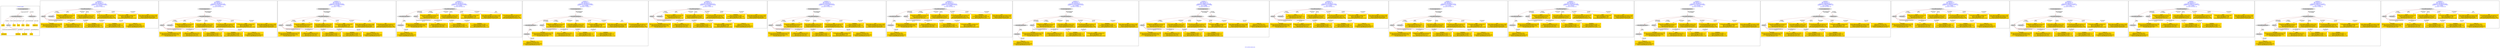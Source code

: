 digraph n0 {
fontcolor="blue"
remincross="true"
label="s24-s-norton-simon.json"
subgraph cluster_0 {
label="1-correct model"
n2[style="filled",color="white",fillcolor="lightgray",label="CulturalHeritageObject1"];
n3[shape="plaintext",style="filled",fillcolor="gold",label="made"];
n4[style="filled",color="white",fillcolor="lightgray",label="Person1"];
n5[shape="plaintext",style="filled",fillcolor="gold",label="dim"];
n6[shape="plaintext",style="filled",fillcolor="gold",label="prov"];
n7[shape="plaintext",style="filled",fillcolor="gold",label="title"];
n8[shape="plaintext",style="filled",fillcolor="gold",label="access"];
n9[shape="plaintext",style="filled",fillcolor="gold",label="nationality"];
n10[shape="plaintext",style="filled",fillcolor="gold",label="birthDate"];
n11[shape="plaintext",style="filled",fillcolor="gold",label="deathDate"];
n12[shape="plaintext",style="filled",fillcolor="gold",label="artist"];
n13[style="filled",color="white",fillcolor="lightgray",label="EuropeanaAggregation1"];
n14[style="filled",color="white",fillcolor="lightgray",label="WebResource1"];
n15[shape="plaintext",style="filled",fillcolor="gold",label="image_url"];
}
subgraph cluster_1 {
label="candidate 0\nlink coherence:1.0\nnode coherence:1.0\nconfidence:0.4761586101115295\nmapping score:0.6087195367038433\ncost:11.99994\n-precision:0.67-recall:0.62"
n17[style="filled",color="white",fillcolor="lightgray",label="CulturalHeritageObject1"];
n18[style="filled",color="white",fillcolor="lightgray",label="Person1"];
n19[style="filled",color="white",fillcolor="lightgray",label="Document1"];
n20[shape="plaintext",style="filled",fillcolor="gold",label="access\n[CulturalHeritageObject,provenance,0.33]\n[Person,nameOfThePerson,0.323]\n[Document,classLink,0.207]\n[CulturalHeritageObject,description,0.14]"];
n21[shape="plaintext",style="filled",fillcolor="gold",label="image_url\n[Document,classLink,0.481]\n[WebResource,classLink,0.404]\n[CulturalHeritageObject,description,0.085]\n[Person,nameOfThePerson,0.029]"];
n22[shape="plaintext",style="filled",fillcolor="gold",label="nationality\n[Person,countryAssociatedWithThePerson,0.593]\n[Person,biographicalInformation,0.164]\n[CulturalHeritageObject,description,0.127]\n[Concept,prefLabel,0.116]"];
n23[shape="plaintext",style="filled",fillcolor="gold",label="dim\n[CulturalHeritageObject,extent,0.841]\n[CulturalHeritageObject,provenance,0.1]\n[Person,nameOfThePerson,0.033]\n[CulturalHeritageObject,description,0.026]"];
n24[shape="plaintext",style="filled",fillcolor="gold",label="artist\n[Person,nameOfThePerson,0.357]\n[CulturalHeritageObject,description,0.273]\n[Document,classLink,0.192]\n[CulturalHeritageObject,provenance,0.178]"];
n25[shape="plaintext",style="filled",fillcolor="gold",label="title\n[CulturalHeritageObject,description,0.42]\n[CulturalHeritageObject,title,0.29]\n[Person,biographicalInformation,0.146]\n[CulturalHeritageObject,provenance,0.143]"];
n26[shape="plaintext",style="filled",fillcolor="gold",label="birthDate\n[Person,dateOfDeath,0.367]\n[CulturalHeritageObject,created,0.305]\n[Person,dateOfBirth,0.285]\n[CulturalHeritageObject,provenance,0.043]"];
n27[shape="plaintext",style="filled",fillcolor="gold",label="made\n[CulturalHeritageObject,created,0.452]\n[Person,dateOfDeath,0.338]\n[Person,dateOfBirth,0.147]\n[CulturalHeritageObject,description,0.063]"];
n28[shape="plaintext",style="filled",fillcolor="gold",label="prov\n[CulturalHeritageObject,provenance,0.619]\n[CulturalHeritageObject,description,0.209]\n[Person,nameOfThePerson,0.096]\n[CulturalHeritageObject,rightsHolder,0.076]"];
n29[shape="plaintext",style="filled",fillcolor="gold",label="deathDate\n[Person,dateOfDeath,0.384]\n[CulturalHeritageObject,created,0.358]\n[Person,dateOfBirth,0.206]\n[CulturalHeritageObject,provenance,0.053]"];
}
subgraph cluster_2 {
label="candidate 1\nlink coherence:1.0\nnode coherence:1.0\nconfidence:0.4761586101115295\nmapping score:0.6087195367038433\ncost:12.9999\n-precision:0.69-recall:0.69"
n31[style="filled",color="white",fillcolor="lightgray",label="CulturalHeritageObject1"];
n32[style="filled",color="white",fillcolor="lightgray",label="Person1"];
n33[style="filled",color="white",fillcolor="lightgray",label="Document1"];
n34[style="filled",color="white",fillcolor="lightgray",label="EuropeanaAggregation1"];
n35[shape="plaintext",style="filled",fillcolor="gold",label="access\n[CulturalHeritageObject,provenance,0.33]\n[Person,nameOfThePerson,0.323]\n[Document,classLink,0.207]\n[CulturalHeritageObject,description,0.14]"];
n36[shape="plaintext",style="filled",fillcolor="gold",label="image_url\n[Document,classLink,0.481]\n[WebResource,classLink,0.404]\n[CulturalHeritageObject,description,0.085]\n[Person,nameOfThePerson,0.029]"];
n37[shape="plaintext",style="filled",fillcolor="gold",label="nationality\n[Person,countryAssociatedWithThePerson,0.593]\n[Person,biographicalInformation,0.164]\n[CulturalHeritageObject,description,0.127]\n[Concept,prefLabel,0.116]"];
n38[shape="plaintext",style="filled",fillcolor="gold",label="dim\n[CulturalHeritageObject,extent,0.841]\n[CulturalHeritageObject,provenance,0.1]\n[Person,nameOfThePerson,0.033]\n[CulturalHeritageObject,description,0.026]"];
n39[shape="plaintext",style="filled",fillcolor="gold",label="artist\n[Person,nameOfThePerson,0.357]\n[CulturalHeritageObject,description,0.273]\n[Document,classLink,0.192]\n[CulturalHeritageObject,provenance,0.178]"];
n40[shape="plaintext",style="filled",fillcolor="gold",label="title\n[CulturalHeritageObject,description,0.42]\n[CulturalHeritageObject,title,0.29]\n[Person,biographicalInformation,0.146]\n[CulturalHeritageObject,provenance,0.143]"];
n41[shape="plaintext",style="filled",fillcolor="gold",label="birthDate\n[Person,dateOfDeath,0.367]\n[CulturalHeritageObject,created,0.305]\n[Person,dateOfBirth,0.285]\n[CulturalHeritageObject,provenance,0.043]"];
n42[shape="plaintext",style="filled",fillcolor="gold",label="made\n[CulturalHeritageObject,created,0.452]\n[Person,dateOfDeath,0.338]\n[Person,dateOfBirth,0.147]\n[CulturalHeritageObject,description,0.063]"];
n43[shape="plaintext",style="filled",fillcolor="gold",label="prov\n[CulturalHeritageObject,provenance,0.619]\n[CulturalHeritageObject,description,0.209]\n[Person,nameOfThePerson,0.096]\n[CulturalHeritageObject,rightsHolder,0.076]"];
n44[shape="plaintext",style="filled",fillcolor="gold",label="deathDate\n[Person,dateOfDeath,0.384]\n[CulturalHeritageObject,created,0.358]\n[Person,dateOfBirth,0.206]\n[CulturalHeritageObject,provenance,0.053]"];
}
subgraph cluster_3 {
label="candidate 10\nlink coherence:1.0\nnode coherence:1.0\nconfidence:0.4631586700736925\nmapping score:0.6043862233578975\ncost:12.9999\n-precision:0.77-recall:0.77"
n46[style="filled",color="white",fillcolor="lightgray",label="CulturalHeritageObject1"];
n47[style="filled",color="white",fillcolor="lightgray",label="Person1"];
n48[style="filled",color="white",fillcolor="lightgray",label="Document1"];
n49[style="filled",color="white",fillcolor="lightgray",label="EuropeanaAggregation1"];
n50[shape="plaintext",style="filled",fillcolor="gold",label="access\n[CulturalHeritageObject,provenance,0.33]\n[Person,nameOfThePerson,0.323]\n[Document,classLink,0.207]\n[CulturalHeritageObject,description,0.14]"];
n51[shape="plaintext",style="filled",fillcolor="gold",label="image_url\n[Document,classLink,0.481]\n[WebResource,classLink,0.404]\n[CulturalHeritageObject,description,0.085]\n[Person,nameOfThePerson,0.029]"];
n52[shape="plaintext",style="filled",fillcolor="gold",label="nationality\n[Person,countryAssociatedWithThePerson,0.593]\n[Person,biographicalInformation,0.164]\n[CulturalHeritageObject,description,0.127]\n[Concept,prefLabel,0.116]"];
n53[shape="plaintext",style="filled",fillcolor="gold",label="dim\n[CulturalHeritageObject,extent,0.841]\n[CulturalHeritageObject,provenance,0.1]\n[Person,nameOfThePerson,0.033]\n[CulturalHeritageObject,description,0.026]"];
n54[shape="plaintext",style="filled",fillcolor="gold",label="artist\n[Person,nameOfThePerson,0.357]\n[CulturalHeritageObject,description,0.273]\n[Document,classLink,0.192]\n[CulturalHeritageObject,provenance,0.178]"];
n55[shape="plaintext",style="filled",fillcolor="gold",label="birthDate\n[Person,dateOfDeath,0.367]\n[CulturalHeritageObject,created,0.305]\n[Person,dateOfBirth,0.285]\n[CulturalHeritageObject,provenance,0.043]"];
n56[shape="plaintext",style="filled",fillcolor="gold",label="made\n[CulturalHeritageObject,created,0.452]\n[Person,dateOfDeath,0.338]\n[Person,dateOfBirth,0.147]\n[CulturalHeritageObject,description,0.063]"];
n57[shape="plaintext",style="filled",fillcolor="gold",label="prov\n[CulturalHeritageObject,provenance,0.619]\n[CulturalHeritageObject,description,0.209]\n[Person,nameOfThePerson,0.096]\n[CulturalHeritageObject,rightsHolder,0.076]"];
n58[shape="plaintext",style="filled",fillcolor="gold",label="deathDate\n[Person,dateOfDeath,0.384]\n[CulturalHeritageObject,created,0.358]\n[Person,dateOfBirth,0.206]\n[CulturalHeritageObject,provenance,0.053]"];
n59[shape="plaintext",style="filled",fillcolor="gold",label="title\n[CulturalHeritageObject,description,0.42]\n[CulturalHeritageObject,title,0.29]\n[Person,biographicalInformation,0.146]\n[CulturalHeritageObject,provenance,0.143]"];
}
subgraph cluster_4 {
label="candidate 11\nlink coherence:1.0\nnode coherence:1.0\nconfidence:0.4631586700736925\nmapping score:0.6043862233578975\ncost:12.99993\n-precision:0.69-recall:0.69"
n61[style="filled",color="white",fillcolor="lightgray",label="CulturalHeritageObject1"];
n62[style="filled",color="white",fillcolor="lightgray",label="CulturalHeritageObject2"];
n63[style="filled",color="white",fillcolor="lightgray",label="Person1"];
n64[style="filled",color="white",fillcolor="lightgray",label="Document2"];
n65[shape="plaintext",style="filled",fillcolor="gold",label="access\n[CulturalHeritageObject,provenance,0.33]\n[Person,nameOfThePerson,0.323]\n[Document,classLink,0.207]\n[CulturalHeritageObject,description,0.14]"];
n66[shape="plaintext",style="filled",fillcolor="gold",label="nationality\n[Person,countryAssociatedWithThePerson,0.593]\n[Person,biographicalInformation,0.164]\n[CulturalHeritageObject,description,0.127]\n[Concept,prefLabel,0.116]"];
n67[shape="plaintext",style="filled",fillcolor="gold",label="dim\n[CulturalHeritageObject,extent,0.841]\n[CulturalHeritageObject,provenance,0.1]\n[Person,nameOfThePerson,0.033]\n[CulturalHeritageObject,description,0.026]"];
n68[shape="plaintext",style="filled",fillcolor="gold",label="artist\n[Person,nameOfThePerson,0.357]\n[CulturalHeritageObject,description,0.273]\n[Document,classLink,0.192]\n[CulturalHeritageObject,provenance,0.178]"];
n69[shape="plaintext",style="filled",fillcolor="gold",label="birthDate\n[Person,dateOfDeath,0.367]\n[CulturalHeritageObject,created,0.305]\n[Person,dateOfBirth,0.285]\n[CulturalHeritageObject,provenance,0.043]"];
n70[shape="plaintext",style="filled",fillcolor="gold",label="image_url\n[Document,classLink,0.481]\n[WebResource,classLink,0.404]\n[CulturalHeritageObject,description,0.085]\n[Person,nameOfThePerson,0.029]"];
n71[shape="plaintext",style="filled",fillcolor="gold",label="made\n[CulturalHeritageObject,created,0.452]\n[Person,dateOfDeath,0.338]\n[Person,dateOfBirth,0.147]\n[CulturalHeritageObject,description,0.063]"];
n72[shape="plaintext",style="filled",fillcolor="gold",label="prov\n[CulturalHeritageObject,provenance,0.619]\n[CulturalHeritageObject,description,0.209]\n[Person,nameOfThePerson,0.096]\n[CulturalHeritageObject,rightsHolder,0.076]"];
n73[shape="plaintext",style="filled",fillcolor="gold",label="deathDate\n[Person,dateOfDeath,0.384]\n[CulturalHeritageObject,created,0.358]\n[Person,dateOfBirth,0.206]\n[CulturalHeritageObject,provenance,0.053]"];
n74[shape="plaintext",style="filled",fillcolor="gold",label="title\n[CulturalHeritageObject,description,0.42]\n[CulturalHeritageObject,title,0.29]\n[Person,biographicalInformation,0.146]\n[CulturalHeritageObject,provenance,0.143]"];
}
subgraph cluster_5 {
label="candidate 12\nlink coherence:1.0\nnode coherence:1.0\nconfidence:0.4631586700736925\nmapping score:0.6043862233578975\ncost:13.99989\n-precision:0.71-recall:0.77"
n76[style="filled",color="white",fillcolor="lightgray",label="CulturalHeritageObject1"];
n77[style="filled",color="white",fillcolor="lightgray",label="CulturalHeritageObject2"];
n78[style="filled",color="white",fillcolor="lightgray",label="Person1"];
n79[style="filled",color="white",fillcolor="lightgray",label="Document2"];
n80[style="filled",color="white",fillcolor="lightgray",label="EuropeanaAggregation1"];
n81[shape="plaintext",style="filled",fillcolor="gold",label="access\n[CulturalHeritageObject,provenance,0.33]\n[Person,nameOfThePerson,0.323]\n[Document,classLink,0.207]\n[CulturalHeritageObject,description,0.14]"];
n82[shape="plaintext",style="filled",fillcolor="gold",label="nationality\n[Person,countryAssociatedWithThePerson,0.593]\n[Person,biographicalInformation,0.164]\n[CulturalHeritageObject,description,0.127]\n[Concept,prefLabel,0.116]"];
n83[shape="plaintext",style="filled",fillcolor="gold",label="dim\n[CulturalHeritageObject,extent,0.841]\n[CulturalHeritageObject,provenance,0.1]\n[Person,nameOfThePerson,0.033]\n[CulturalHeritageObject,description,0.026]"];
n84[shape="plaintext",style="filled",fillcolor="gold",label="artist\n[Person,nameOfThePerson,0.357]\n[CulturalHeritageObject,description,0.273]\n[Document,classLink,0.192]\n[CulturalHeritageObject,provenance,0.178]"];
n85[shape="plaintext",style="filled",fillcolor="gold",label="birthDate\n[Person,dateOfDeath,0.367]\n[CulturalHeritageObject,created,0.305]\n[Person,dateOfBirth,0.285]\n[CulturalHeritageObject,provenance,0.043]"];
n86[shape="plaintext",style="filled",fillcolor="gold",label="image_url\n[Document,classLink,0.481]\n[WebResource,classLink,0.404]\n[CulturalHeritageObject,description,0.085]\n[Person,nameOfThePerson,0.029]"];
n87[shape="plaintext",style="filled",fillcolor="gold",label="made\n[CulturalHeritageObject,created,0.452]\n[Person,dateOfDeath,0.338]\n[Person,dateOfBirth,0.147]\n[CulturalHeritageObject,description,0.063]"];
n88[shape="plaintext",style="filled",fillcolor="gold",label="prov\n[CulturalHeritageObject,provenance,0.619]\n[CulturalHeritageObject,description,0.209]\n[Person,nameOfThePerson,0.096]\n[CulturalHeritageObject,rightsHolder,0.076]"];
n89[shape="plaintext",style="filled",fillcolor="gold",label="deathDate\n[Person,dateOfDeath,0.384]\n[CulturalHeritageObject,created,0.358]\n[Person,dateOfBirth,0.206]\n[CulturalHeritageObject,provenance,0.053]"];
n90[shape="plaintext",style="filled",fillcolor="gold",label="title\n[CulturalHeritageObject,description,0.42]\n[CulturalHeritageObject,title,0.29]\n[Person,biographicalInformation,0.146]\n[CulturalHeritageObject,provenance,0.143]"];
}
subgraph cluster_6 {
label="candidate 13\nlink coherence:1.0\nnode coherence:1.0\nconfidence:0.46219750092795275\nmapping score:0.6040658336426509\ncost:11.99994\n-precision:0.5-recall:0.46"
n92[style="filled",color="white",fillcolor="lightgray",label="CulturalHeritageObject1"];
n93[style="filled",color="white",fillcolor="lightgray",label="Person1"];
n94[style="filled",color="white",fillcolor="lightgray",label="Document1"];
n95[shape="plaintext",style="filled",fillcolor="gold",label="access\n[CulturalHeritageObject,provenance,0.33]\n[Person,nameOfThePerson,0.323]\n[Document,classLink,0.207]\n[CulturalHeritageObject,description,0.14]"];
n96[shape="plaintext",style="filled",fillcolor="gold",label="image_url\n[Document,classLink,0.481]\n[WebResource,classLink,0.404]\n[CulturalHeritageObject,description,0.085]\n[Person,nameOfThePerson,0.029]"];
n97[shape="plaintext",style="filled",fillcolor="gold",label="nationality\n[Person,countryAssociatedWithThePerson,0.593]\n[Person,biographicalInformation,0.164]\n[CulturalHeritageObject,description,0.127]\n[Concept,prefLabel,0.116]"];
n98[shape="plaintext",style="filled",fillcolor="gold",label="dim\n[CulturalHeritageObject,extent,0.841]\n[CulturalHeritageObject,provenance,0.1]\n[Person,nameOfThePerson,0.033]\n[CulturalHeritageObject,description,0.026]"];
n99[shape="plaintext",style="filled",fillcolor="gold",label="artist\n[Person,nameOfThePerson,0.357]\n[CulturalHeritageObject,description,0.273]\n[Document,classLink,0.192]\n[CulturalHeritageObject,provenance,0.178]"];
n100[shape="plaintext",style="filled",fillcolor="gold",label="title\n[CulturalHeritageObject,description,0.42]\n[CulturalHeritageObject,title,0.29]\n[Person,biographicalInformation,0.146]\n[CulturalHeritageObject,provenance,0.143]"];
n101[shape="plaintext",style="filled",fillcolor="gold",label="birthDate\n[Person,dateOfDeath,0.367]\n[CulturalHeritageObject,created,0.305]\n[Person,dateOfBirth,0.285]\n[CulturalHeritageObject,provenance,0.043]"];
n102[shape="plaintext",style="filled",fillcolor="gold",label="deathDate\n[Person,dateOfDeath,0.384]\n[CulturalHeritageObject,created,0.358]\n[Person,dateOfBirth,0.206]\n[CulturalHeritageObject,provenance,0.053]"];
n103[shape="plaintext",style="filled",fillcolor="gold",label="prov\n[CulturalHeritageObject,provenance,0.619]\n[CulturalHeritageObject,description,0.209]\n[Person,nameOfThePerson,0.096]\n[CulturalHeritageObject,rightsHolder,0.076]"];
n104[shape="plaintext",style="filled",fillcolor="gold",label="made\n[CulturalHeritageObject,created,0.452]\n[Person,dateOfDeath,0.338]\n[Person,dateOfBirth,0.147]\n[CulturalHeritageObject,description,0.063]"];
}
subgraph cluster_7 {
label="candidate 14\nlink coherence:1.0\nnode coherence:1.0\nconfidence:0.46219750092795275\nmapping score:0.6040658336426509\ncost:12.9999\n-precision:0.54-recall:0.54"
n106[style="filled",color="white",fillcolor="lightgray",label="CulturalHeritageObject1"];
n107[style="filled",color="white",fillcolor="lightgray",label="Person1"];
n108[style="filled",color="white",fillcolor="lightgray",label="Document1"];
n109[style="filled",color="white",fillcolor="lightgray",label="EuropeanaAggregation1"];
n110[shape="plaintext",style="filled",fillcolor="gold",label="access\n[CulturalHeritageObject,provenance,0.33]\n[Person,nameOfThePerson,0.323]\n[Document,classLink,0.207]\n[CulturalHeritageObject,description,0.14]"];
n111[shape="plaintext",style="filled",fillcolor="gold",label="image_url\n[Document,classLink,0.481]\n[WebResource,classLink,0.404]\n[CulturalHeritageObject,description,0.085]\n[Person,nameOfThePerson,0.029]"];
n112[shape="plaintext",style="filled",fillcolor="gold",label="nationality\n[Person,countryAssociatedWithThePerson,0.593]\n[Person,biographicalInformation,0.164]\n[CulturalHeritageObject,description,0.127]\n[Concept,prefLabel,0.116]"];
n113[shape="plaintext",style="filled",fillcolor="gold",label="dim\n[CulturalHeritageObject,extent,0.841]\n[CulturalHeritageObject,provenance,0.1]\n[Person,nameOfThePerson,0.033]\n[CulturalHeritageObject,description,0.026]"];
n114[shape="plaintext",style="filled",fillcolor="gold",label="artist\n[Person,nameOfThePerson,0.357]\n[CulturalHeritageObject,description,0.273]\n[Document,classLink,0.192]\n[CulturalHeritageObject,provenance,0.178]"];
n115[shape="plaintext",style="filled",fillcolor="gold",label="title\n[CulturalHeritageObject,description,0.42]\n[CulturalHeritageObject,title,0.29]\n[Person,biographicalInformation,0.146]\n[CulturalHeritageObject,provenance,0.143]"];
n116[shape="plaintext",style="filled",fillcolor="gold",label="birthDate\n[Person,dateOfDeath,0.367]\n[CulturalHeritageObject,created,0.305]\n[Person,dateOfBirth,0.285]\n[CulturalHeritageObject,provenance,0.043]"];
n117[shape="plaintext",style="filled",fillcolor="gold",label="deathDate\n[Person,dateOfDeath,0.384]\n[CulturalHeritageObject,created,0.358]\n[Person,dateOfBirth,0.206]\n[CulturalHeritageObject,provenance,0.053]"];
n118[shape="plaintext",style="filled",fillcolor="gold",label="prov\n[CulturalHeritageObject,provenance,0.619]\n[CulturalHeritageObject,description,0.209]\n[Person,nameOfThePerson,0.096]\n[CulturalHeritageObject,rightsHolder,0.076]"];
n119[shape="plaintext",style="filled",fillcolor="gold",label="made\n[CulturalHeritageObject,created,0.452]\n[Person,dateOfDeath,0.338]\n[Person,dateOfBirth,0.147]\n[CulturalHeritageObject,description,0.063]"];
}
subgraph cluster_8 {
label="candidate 15\nlink coherence:1.0\nnode coherence:1.0\nconfidence:0.46219750092795275\nmapping score:0.6040658336426509\ncost:12.99993\n-precision:0.46-recall:0.46"
n121[style="filled",color="white",fillcolor="lightgray",label="CulturalHeritageObject1"];
n122[style="filled",color="white",fillcolor="lightgray",label="CulturalHeritageObject2"];
n123[style="filled",color="white",fillcolor="lightgray",label="Person1"];
n124[style="filled",color="white",fillcolor="lightgray",label="Document2"];
n125[shape="plaintext",style="filled",fillcolor="gold",label="access\n[CulturalHeritageObject,provenance,0.33]\n[Person,nameOfThePerson,0.323]\n[Document,classLink,0.207]\n[CulturalHeritageObject,description,0.14]"];
n126[shape="plaintext",style="filled",fillcolor="gold",label="nationality\n[Person,countryAssociatedWithThePerson,0.593]\n[Person,biographicalInformation,0.164]\n[CulturalHeritageObject,description,0.127]\n[Concept,prefLabel,0.116]"];
n127[shape="plaintext",style="filled",fillcolor="gold",label="dim\n[CulturalHeritageObject,extent,0.841]\n[CulturalHeritageObject,provenance,0.1]\n[Person,nameOfThePerson,0.033]\n[CulturalHeritageObject,description,0.026]"];
n128[shape="plaintext",style="filled",fillcolor="gold",label="artist\n[Person,nameOfThePerson,0.357]\n[CulturalHeritageObject,description,0.273]\n[Document,classLink,0.192]\n[CulturalHeritageObject,provenance,0.178]"];
n129[shape="plaintext",style="filled",fillcolor="gold",label="title\n[CulturalHeritageObject,description,0.42]\n[CulturalHeritageObject,title,0.29]\n[Person,biographicalInformation,0.146]\n[CulturalHeritageObject,provenance,0.143]"];
n130[shape="plaintext",style="filled",fillcolor="gold",label="birthDate\n[Person,dateOfDeath,0.367]\n[CulturalHeritageObject,created,0.305]\n[Person,dateOfBirth,0.285]\n[CulturalHeritageObject,provenance,0.043]"];
n131[shape="plaintext",style="filled",fillcolor="gold",label="image_url\n[Document,classLink,0.481]\n[WebResource,classLink,0.404]\n[CulturalHeritageObject,description,0.085]\n[Person,nameOfThePerson,0.029]"];
n132[shape="plaintext",style="filled",fillcolor="gold",label="deathDate\n[Person,dateOfDeath,0.384]\n[CulturalHeritageObject,created,0.358]\n[Person,dateOfBirth,0.206]\n[CulturalHeritageObject,provenance,0.053]"];
n133[shape="plaintext",style="filled",fillcolor="gold",label="prov\n[CulturalHeritageObject,provenance,0.619]\n[CulturalHeritageObject,description,0.209]\n[Person,nameOfThePerson,0.096]\n[CulturalHeritageObject,rightsHolder,0.076]"];
n134[shape="plaintext",style="filled",fillcolor="gold",label="made\n[CulturalHeritageObject,created,0.452]\n[Person,dateOfDeath,0.338]\n[Person,dateOfBirth,0.147]\n[CulturalHeritageObject,description,0.063]"];
}
subgraph cluster_9 {
label="candidate 16\nlink coherence:1.0\nnode coherence:1.0\nconfidence:0.46219750092795275\nmapping score:0.6040658336426509\ncost:13.99989\n-precision:0.5-recall:0.54"
n136[style="filled",color="white",fillcolor="lightgray",label="CulturalHeritageObject1"];
n137[style="filled",color="white",fillcolor="lightgray",label="CulturalHeritageObject2"];
n138[style="filled",color="white",fillcolor="lightgray",label="Person1"];
n139[style="filled",color="white",fillcolor="lightgray",label="Document2"];
n140[style="filled",color="white",fillcolor="lightgray",label="EuropeanaAggregation1"];
n141[shape="plaintext",style="filled",fillcolor="gold",label="access\n[CulturalHeritageObject,provenance,0.33]\n[Person,nameOfThePerson,0.323]\n[Document,classLink,0.207]\n[CulturalHeritageObject,description,0.14]"];
n142[shape="plaintext",style="filled",fillcolor="gold",label="nationality\n[Person,countryAssociatedWithThePerson,0.593]\n[Person,biographicalInformation,0.164]\n[CulturalHeritageObject,description,0.127]\n[Concept,prefLabel,0.116]"];
n143[shape="plaintext",style="filled",fillcolor="gold",label="dim\n[CulturalHeritageObject,extent,0.841]\n[CulturalHeritageObject,provenance,0.1]\n[Person,nameOfThePerson,0.033]\n[CulturalHeritageObject,description,0.026]"];
n144[shape="plaintext",style="filled",fillcolor="gold",label="artist\n[Person,nameOfThePerson,0.357]\n[CulturalHeritageObject,description,0.273]\n[Document,classLink,0.192]\n[CulturalHeritageObject,provenance,0.178]"];
n145[shape="plaintext",style="filled",fillcolor="gold",label="title\n[CulturalHeritageObject,description,0.42]\n[CulturalHeritageObject,title,0.29]\n[Person,biographicalInformation,0.146]\n[CulturalHeritageObject,provenance,0.143]"];
n146[shape="plaintext",style="filled",fillcolor="gold",label="birthDate\n[Person,dateOfDeath,0.367]\n[CulturalHeritageObject,created,0.305]\n[Person,dateOfBirth,0.285]\n[CulturalHeritageObject,provenance,0.043]"];
n147[shape="plaintext",style="filled",fillcolor="gold",label="image_url\n[Document,classLink,0.481]\n[WebResource,classLink,0.404]\n[CulturalHeritageObject,description,0.085]\n[Person,nameOfThePerson,0.029]"];
n148[shape="plaintext",style="filled",fillcolor="gold",label="deathDate\n[Person,dateOfDeath,0.384]\n[CulturalHeritageObject,created,0.358]\n[Person,dateOfBirth,0.206]\n[CulturalHeritageObject,provenance,0.053]"];
n149[shape="plaintext",style="filled",fillcolor="gold",label="prov\n[CulturalHeritageObject,provenance,0.619]\n[CulturalHeritageObject,description,0.209]\n[Person,nameOfThePerson,0.096]\n[CulturalHeritageObject,rightsHolder,0.076]"];
n150[shape="plaintext",style="filled",fillcolor="gold",label="made\n[CulturalHeritageObject,created,0.452]\n[Person,dateOfDeath,0.338]\n[Person,dateOfBirth,0.147]\n[CulturalHeritageObject,description,0.063]"];
}
subgraph cluster_10 {
label="candidate 17\nlink coherence:1.0\nnode coherence:1.0\nconfidence:0.4588811135834989\nmapping score:0.6029603711944996\ncost:12.99986\n-precision:0.69-recall:0.69"
n152[style="filled",color="white",fillcolor="lightgray",label="CulturalHeritageObject1"];
n153[style="filled",color="white",fillcolor="lightgray",label="Person1"];
n154[style="filled",color="white",fillcolor="lightgray",label="EuropeanaAggregation1"];
n155[style="filled",color="white",fillcolor="lightgray",label="WebResource1"];
n156[shape="plaintext",style="filled",fillcolor="gold",label="access\n[CulturalHeritageObject,provenance,0.33]\n[Person,nameOfThePerson,0.323]\n[Document,classLink,0.207]\n[CulturalHeritageObject,description,0.14]"];
n157[shape="plaintext",style="filled",fillcolor="gold",label="nationality\n[Person,countryAssociatedWithThePerson,0.593]\n[Person,biographicalInformation,0.164]\n[CulturalHeritageObject,description,0.127]\n[Concept,prefLabel,0.116]"];
n158[shape="plaintext",style="filled",fillcolor="gold",label="dim\n[CulturalHeritageObject,extent,0.841]\n[CulturalHeritageObject,provenance,0.1]\n[Person,nameOfThePerson,0.033]\n[CulturalHeritageObject,description,0.026]"];
n159[shape="plaintext",style="filled",fillcolor="gold",label="artist\n[Person,nameOfThePerson,0.357]\n[CulturalHeritageObject,description,0.273]\n[Document,classLink,0.192]\n[CulturalHeritageObject,provenance,0.178]"];
n160[shape="plaintext",style="filled",fillcolor="gold",label="deathDate\n[Person,dateOfDeath,0.384]\n[CulturalHeritageObject,created,0.358]\n[Person,dateOfBirth,0.206]\n[CulturalHeritageObject,provenance,0.053]"];
n161[shape="plaintext",style="filled",fillcolor="gold",label="title\n[CulturalHeritageObject,description,0.42]\n[CulturalHeritageObject,title,0.29]\n[Person,biographicalInformation,0.146]\n[CulturalHeritageObject,provenance,0.143]"];
n162[shape="plaintext",style="filled",fillcolor="gold",label="made\n[CulturalHeritageObject,created,0.452]\n[Person,dateOfDeath,0.338]\n[Person,dateOfBirth,0.147]\n[CulturalHeritageObject,description,0.063]"];
n163[shape="plaintext",style="filled",fillcolor="gold",label="prov\n[CulturalHeritageObject,provenance,0.619]\n[CulturalHeritageObject,description,0.209]\n[Person,nameOfThePerson,0.096]\n[CulturalHeritageObject,rightsHolder,0.076]"];
n164[shape="plaintext",style="filled",fillcolor="gold",label="birthDate\n[Person,dateOfDeath,0.367]\n[CulturalHeritageObject,created,0.305]\n[Person,dateOfBirth,0.285]\n[CulturalHeritageObject,provenance,0.043]"];
n165[shape="plaintext",style="filled",fillcolor="gold",label="image_url\n[Document,classLink,0.481]\n[WebResource,classLink,0.404]\n[CulturalHeritageObject,description,0.085]\n[Person,nameOfThePerson,0.029]"];
}
subgraph cluster_11 {
label="candidate 18\nlink coherence:1.0\nnode coherence:1.0\nconfidence:0.45751086341129754\nmapping score:0.6025036211370992\ncost:11.99994\n-precision:0.58-recall:0.54"
n167[style="filled",color="white",fillcolor="lightgray",label="CulturalHeritageObject1"];
n168[style="filled",color="white",fillcolor="lightgray",label="Person1"];
n169[style="filled",color="white",fillcolor="lightgray",label="Document1"];
n170[shape="plaintext",style="filled",fillcolor="gold",label="artist\n[Person,nameOfThePerson,0.357]\n[CulturalHeritageObject,description,0.273]\n[Document,classLink,0.192]\n[CulturalHeritageObject,provenance,0.178]"];
n171[shape="plaintext",style="filled",fillcolor="gold",label="image_url\n[Document,classLink,0.481]\n[WebResource,classLink,0.404]\n[CulturalHeritageObject,description,0.085]\n[Person,nameOfThePerson,0.029]"];
n172[shape="plaintext",style="filled",fillcolor="gold",label="nationality\n[Person,countryAssociatedWithThePerson,0.593]\n[Person,biographicalInformation,0.164]\n[CulturalHeritageObject,description,0.127]\n[Concept,prefLabel,0.116]"];
n173[shape="plaintext",style="filled",fillcolor="gold",label="dim\n[CulturalHeritageObject,extent,0.841]\n[CulturalHeritageObject,provenance,0.1]\n[Person,nameOfThePerson,0.033]\n[CulturalHeritageObject,description,0.026]"];
n174[shape="plaintext",style="filled",fillcolor="gold",label="access\n[CulturalHeritageObject,provenance,0.33]\n[Person,nameOfThePerson,0.323]\n[Document,classLink,0.207]\n[CulturalHeritageObject,description,0.14]"];
n175[shape="plaintext",style="filled",fillcolor="gold",label="title\n[CulturalHeritageObject,description,0.42]\n[CulturalHeritageObject,title,0.29]\n[Person,biographicalInformation,0.146]\n[CulturalHeritageObject,provenance,0.143]"];
n176[shape="plaintext",style="filled",fillcolor="gold",label="birthDate\n[Person,dateOfDeath,0.367]\n[CulturalHeritageObject,created,0.305]\n[Person,dateOfBirth,0.285]\n[CulturalHeritageObject,provenance,0.043]"];
n177[shape="plaintext",style="filled",fillcolor="gold",label="made\n[CulturalHeritageObject,created,0.452]\n[Person,dateOfDeath,0.338]\n[Person,dateOfBirth,0.147]\n[CulturalHeritageObject,description,0.063]"];
n178[shape="plaintext",style="filled",fillcolor="gold",label="prov\n[CulturalHeritageObject,provenance,0.619]\n[CulturalHeritageObject,description,0.209]\n[Person,nameOfThePerson,0.096]\n[CulturalHeritageObject,rightsHolder,0.076]"];
n179[shape="plaintext",style="filled",fillcolor="gold",label="deathDate\n[Person,dateOfDeath,0.384]\n[CulturalHeritageObject,created,0.358]\n[Person,dateOfBirth,0.206]\n[CulturalHeritageObject,provenance,0.053]"];
}
subgraph cluster_12 {
label="candidate 19\nlink coherence:1.0\nnode coherence:1.0\nconfidence:0.45751086341129754\nmapping score:0.6025036211370992\ncost:12.9999\n-precision:0.62-recall:0.62"
n181[style="filled",color="white",fillcolor="lightgray",label="CulturalHeritageObject1"];
n182[style="filled",color="white",fillcolor="lightgray",label="Person1"];
n183[style="filled",color="white",fillcolor="lightgray",label="Document1"];
n184[style="filled",color="white",fillcolor="lightgray",label="EuropeanaAggregation1"];
n185[shape="plaintext",style="filled",fillcolor="gold",label="artist\n[Person,nameOfThePerson,0.357]\n[CulturalHeritageObject,description,0.273]\n[Document,classLink,0.192]\n[CulturalHeritageObject,provenance,0.178]"];
n186[shape="plaintext",style="filled",fillcolor="gold",label="image_url\n[Document,classLink,0.481]\n[WebResource,classLink,0.404]\n[CulturalHeritageObject,description,0.085]\n[Person,nameOfThePerson,0.029]"];
n187[shape="plaintext",style="filled",fillcolor="gold",label="nationality\n[Person,countryAssociatedWithThePerson,0.593]\n[Person,biographicalInformation,0.164]\n[CulturalHeritageObject,description,0.127]\n[Concept,prefLabel,0.116]"];
n188[shape="plaintext",style="filled",fillcolor="gold",label="dim\n[CulturalHeritageObject,extent,0.841]\n[CulturalHeritageObject,provenance,0.1]\n[Person,nameOfThePerson,0.033]\n[CulturalHeritageObject,description,0.026]"];
n189[shape="plaintext",style="filled",fillcolor="gold",label="access\n[CulturalHeritageObject,provenance,0.33]\n[Person,nameOfThePerson,0.323]\n[Document,classLink,0.207]\n[CulturalHeritageObject,description,0.14]"];
n190[shape="plaintext",style="filled",fillcolor="gold",label="title\n[CulturalHeritageObject,description,0.42]\n[CulturalHeritageObject,title,0.29]\n[Person,biographicalInformation,0.146]\n[CulturalHeritageObject,provenance,0.143]"];
n191[shape="plaintext",style="filled",fillcolor="gold",label="birthDate\n[Person,dateOfDeath,0.367]\n[CulturalHeritageObject,created,0.305]\n[Person,dateOfBirth,0.285]\n[CulturalHeritageObject,provenance,0.043]"];
n192[shape="plaintext",style="filled",fillcolor="gold",label="made\n[CulturalHeritageObject,created,0.452]\n[Person,dateOfDeath,0.338]\n[Person,dateOfBirth,0.147]\n[CulturalHeritageObject,description,0.063]"];
n193[shape="plaintext",style="filled",fillcolor="gold",label="prov\n[CulturalHeritageObject,provenance,0.619]\n[CulturalHeritageObject,description,0.209]\n[Person,nameOfThePerson,0.096]\n[CulturalHeritageObject,rightsHolder,0.076]"];
n194[shape="plaintext",style="filled",fillcolor="gold",label="deathDate\n[Person,dateOfDeath,0.384]\n[CulturalHeritageObject,created,0.358]\n[Person,dateOfBirth,0.206]\n[CulturalHeritageObject,provenance,0.053]"];
}
subgraph cluster_13 {
label="candidate 2\nlink coherence:1.0\nnode coherence:1.0\nconfidence:0.4761586101115295\nmapping score:0.6087195367038433\ncost:12.99993\n-precision:0.62-recall:0.62"
n196[style="filled",color="white",fillcolor="lightgray",label="CulturalHeritageObject1"];
n197[style="filled",color="white",fillcolor="lightgray",label="CulturalHeritageObject2"];
n198[style="filled",color="white",fillcolor="lightgray",label="Person1"];
n199[style="filled",color="white",fillcolor="lightgray",label="Document2"];
n200[shape="plaintext",style="filled",fillcolor="gold",label="access\n[CulturalHeritageObject,provenance,0.33]\n[Person,nameOfThePerson,0.323]\n[Document,classLink,0.207]\n[CulturalHeritageObject,description,0.14]"];
n201[shape="plaintext",style="filled",fillcolor="gold",label="nationality\n[Person,countryAssociatedWithThePerson,0.593]\n[Person,biographicalInformation,0.164]\n[CulturalHeritageObject,description,0.127]\n[Concept,prefLabel,0.116]"];
n202[shape="plaintext",style="filled",fillcolor="gold",label="dim\n[CulturalHeritageObject,extent,0.841]\n[CulturalHeritageObject,provenance,0.1]\n[Person,nameOfThePerson,0.033]\n[CulturalHeritageObject,description,0.026]"];
n203[shape="plaintext",style="filled",fillcolor="gold",label="artist\n[Person,nameOfThePerson,0.357]\n[CulturalHeritageObject,description,0.273]\n[Document,classLink,0.192]\n[CulturalHeritageObject,provenance,0.178]"];
n204[shape="plaintext",style="filled",fillcolor="gold",label="title\n[CulturalHeritageObject,description,0.42]\n[CulturalHeritageObject,title,0.29]\n[Person,biographicalInformation,0.146]\n[CulturalHeritageObject,provenance,0.143]"];
n205[shape="plaintext",style="filled",fillcolor="gold",label="birthDate\n[Person,dateOfDeath,0.367]\n[CulturalHeritageObject,created,0.305]\n[Person,dateOfBirth,0.285]\n[CulturalHeritageObject,provenance,0.043]"];
n206[shape="plaintext",style="filled",fillcolor="gold",label="image_url\n[Document,classLink,0.481]\n[WebResource,classLink,0.404]\n[CulturalHeritageObject,description,0.085]\n[Person,nameOfThePerson,0.029]"];
n207[shape="plaintext",style="filled",fillcolor="gold",label="made\n[CulturalHeritageObject,created,0.452]\n[Person,dateOfDeath,0.338]\n[Person,dateOfBirth,0.147]\n[CulturalHeritageObject,description,0.063]"];
n208[shape="plaintext",style="filled",fillcolor="gold",label="prov\n[CulturalHeritageObject,provenance,0.619]\n[CulturalHeritageObject,description,0.209]\n[Person,nameOfThePerson,0.096]\n[CulturalHeritageObject,rightsHolder,0.076]"];
n209[shape="plaintext",style="filled",fillcolor="gold",label="deathDate\n[Person,dateOfDeath,0.384]\n[CulturalHeritageObject,created,0.358]\n[Person,dateOfBirth,0.206]\n[CulturalHeritageObject,provenance,0.053]"];
}
subgraph cluster_14 {
label="candidate 3\nlink coherence:1.0\nnode coherence:1.0\nconfidence:0.4761586101115295\nmapping score:0.6087195367038433\ncost:13.99989\n-precision:0.64-recall:0.69"
n211[style="filled",color="white",fillcolor="lightgray",label="CulturalHeritageObject1"];
n212[style="filled",color="white",fillcolor="lightgray",label="CulturalHeritageObject2"];
n213[style="filled",color="white",fillcolor="lightgray",label="Person1"];
n214[style="filled",color="white",fillcolor="lightgray",label="Document2"];
n215[style="filled",color="white",fillcolor="lightgray",label="EuropeanaAggregation1"];
n216[shape="plaintext",style="filled",fillcolor="gold",label="access\n[CulturalHeritageObject,provenance,0.33]\n[Person,nameOfThePerson,0.323]\n[Document,classLink,0.207]\n[CulturalHeritageObject,description,0.14]"];
n217[shape="plaintext",style="filled",fillcolor="gold",label="nationality\n[Person,countryAssociatedWithThePerson,0.593]\n[Person,biographicalInformation,0.164]\n[CulturalHeritageObject,description,0.127]\n[Concept,prefLabel,0.116]"];
n218[shape="plaintext",style="filled",fillcolor="gold",label="dim\n[CulturalHeritageObject,extent,0.841]\n[CulturalHeritageObject,provenance,0.1]\n[Person,nameOfThePerson,0.033]\n[CulturalHeritageObject,description,0.026]"];
n219[shape="plaintext",style="filled",fillcolor="gold",label="artist\n[Person,nameOfThePerson,0.357]\n[CulturalHeritageObject,description,0.273]\n[Document,classLink,0.192]\n[CulturalHeritageObject,provenance,0.178]"];
n220[shape="plaintext",style="filled",fillcolor="gold",label="title\n[CulturalHeritageObject,description,0.42]\n[CulturalHeritageObject,title,0.29]\n[Person,biographicalInformation,0.146]\n[CulturalHeritageObject,provenance,0.143]"];
n221[shape="plaintext",style="filled",fillcolor="gold",label="birthDate\n[Person,dateOfDeath,0.367]\n[CulturalHeritageObject,created,0.305]\n[Person,dateOfBirth,0.285]\n[CulturalHeritageObject,provenance,0.043]"];
n222[shape="plaintext",style="filled",fillcolor="gold",label="image_url\n[Document,classLink,0.481]\n[WebResource,classLink,0.404]\n[CulturalHeritageObject,description,0.085]\n[Person,nameOfThePerson,0.029]"];
n223[shape="plaintext",style="filled",fillcolor="gold",label="made\n[CulturalHeritageObject,created,0.452]\n[Person,dateOfDeath,0.338]\n[Person,dateOfBirth,0.147]\n[CulturalHeritageObject,description,0.063]"];
n224[shape="plaintext",style="filled",fillcolor="gold",label="prov\n[CulturalHeritageObject,provenance,0.619]\n[CulturalHeritageObject,description,0.209]\n[Person,nameOfThePerson,0.096]\n[CulturalHeritageObject,rightsHolder,0.076]"];
n225[shape="plaintext",style="filled",fillcolor="gold",label="deathDate\n[Person,dateOfDeath,0.384]\n[CulturalHeritageObject,created,0.358]\n[Person,dateOfBirth,0.206]\n[CulturalHeritageObject,provenance,0.053]"];
}
subgraph cluster_15 {
label="candidate 4\nlink coherence:1.0\nnode coherence:1.0\nconfidence:0.4684295965835677\nmapping score:0.6061431988611892\ncost:12.99986\n-precision:0.85-recall:0.85"
n227[style="filled",color="white",fillcolor="lightgray",label="CulturalHeritageObject1"];
n228[style="filled",color="white",fillcolor="lightgray",label="Person1"];
n229[style="filled",color="white",fillcolor="lightgray",label="EuropeanaAggregation1"];
n230[style="filled",color="white",fillcolor="lightgray",label="WebResource1"];
n231[shape="plaintext",style="filled",fillcolor="gold",label="access\n[CulturalHeritageObject,provenance,0.33]\n[Person,nameOfThePerson,0.323]\n[Document,classLink,0.207]\n[CulturalHeritageObject,description,0.14]"];
n232[shape="plaintext",style="filled",fillcolor="gold",label="nationality\n[Person,countryAssociatedWithThePerson,0.593]\n[Person,biographicalInformation,0.164]\n[CulturalHeritageObject,description,0.127]\n[Concept,prefLabel,0.116]"];
n233[shape="plaintext",style="filled",fillcolor="gold",label="dim\n[CulturalHeritageObject,extent,0.841]\n[CulturalHeritageObject,provenance,0.1]\n[Person,nameOfThePerson,0.033]\n[CulturalHeritageObject,description,0.026]"];
n234[shape="plaintext",style="filled",fillcolor="gold",label="artist\n[Person,nameOfThePerson,0.357]\n[CulturalHeritageObject,description,0.273]\n[Document,classLink,0.192]\n[CulturalHeritageObject,provenance,0.178]"];
n235[shape="plaintext",style="filled",fillcolor="gold",label="title\n[CulturalHeritageObject,description,0.42]\n[CulturalHeritageObject,title,0.29]\n[Person,biographicalInformation,0.146]\n[CulturalHeritageObject,provenance,0.143]"];
n236[shape="plaintext",style="filled",fillcolor="gold",label="birthDate\n[Person,dateOfDeath,0.367]\n[CulturalHeritageObject,created,0.305]\n[Person,dateOfBirth,0.285]\n[CulturalHeritageObject,provenance,0.043]"];
n237[shape="plaintext",style="filled",fillcolor="gold",label="made\n[CulturalHeritageObject,created,0.452]\n[Person,dateOfDeath,0.338]\n[Person,dateOfBirth,0.147]\n[CulturalHeritageObject,description,0.063]"];
n238[shape="plaintext",style="filled",fillcolor="gold",label="prov\n[CulturalHeritageObject,provenance,0.619]\n[CulturalHeritageObject,description,0.209]\n[Person,nameOfThePerson,0.096]\n[CulturalHeritageObject,rightsHolder,0.076]"];
n239[shape="plaintext",style="filled",fillcolor="gold",label="deathDate\n[Person,dateOfDeath,0.384]\n[CulturalHeritageObject,created,0.358]\n[Person,dateOfBirth,0.206]\n[CulturalHeritageObject,provenance,0.053]"];
n240[shape="plaintext",style="filled",fillcolor="gold",label="image_url\n[Document,classLink,0.481]\n[WebResource,classLink,0.404]\n[CulturalHeritageObject,description,0.085]\n[Person,nameOfThePerson,0.029]"];
}
subgraph cluster_16 {
label="candidate 5\nlink coherence:1.0\nnode coherence:1.0\nconfidence:0.46661012711146077\nmapping score:0.6055367090371536\ncost:11.99994\n-precision:0.5-recall:0.46"
n242[style="filled",color="white",fillcolor="lightgray",label="CulturalHeritageObject1"];
n243[style="filled",color="white",fillcolor="lightgray",label="Person1"];
n244[style="filled",color="white",fillcolor="lightgray",label="Document1"];
n245[shape="plaintext",style="filled",fillcolor="gold",label="access\n[CulturalHeritageObject,provenance,0.33]\n[Person,nameOfThePerson,0.323]\n[Document,classLink,0.207]\n[CulturalHeritageObject,description,0.14]"];
n246[shape="plaintext",style="filled",fillcolor="gold",label="image_url\n[Document,classLink,0.481]\n[WebResource,classLink,0.404]\n[CulturalHeritageObject,description,0.085]\n[Person,nameOfThePerson,0.029]"];
n247[shape="plaintext",style="filled",fillcolor="gold",label="nationality\n[Person,countryAssociatedWithThePerson,0.593]\n[Person,biographicalInformation,0.164]\n[CulturalHeritageObject,description,0.127]\n[Concept,prefLabel,0.116]"];
n248[shape="plaintext",style="filled",fillcolor="gold",label="dim\n[CulturalHeritageObject,extent,0.841]\n[CulturalHeritageObject,provenance,0.1]\n[Person,nameOfThePerson,0.033]\n[CulturalHeritageObject,description,0.026]"];
n249[shape="plaintext",style="filled",fillcolor="gold",label="artist\n[Person,nameOfThePerson,0.357]\n[CulturalHeritageObject,description,0.273]\n[Document,classLink,0.192]\n[CulturalHeritageObject,provenance,0.178]"];
n250[shape="plaintext",style="filled",fillcolor="gold",label="deathDate\n[Person,dateOfDeath,0.384]\n[CulturalHeritageObject,created,0.358]\n[Person,dateOfBirth,0.206]\n[CulturalHeritageObject,provenance,0.053]"];
n251[shape="plaintext",style="filled",fillcolor="gold",label="title\n[CulturalHeritageObject,description,0.42]\n[CulturalHeritageObject,title,0.29]\n[Person,biographicalInformation,0.146]\n[CulturalHeritageObject,provenance,0.143]"];
n252[shape="plaintext",style="filled",fillcolor="gold",label="made\n[CulturalHeritageObject,created,0.452]\n[Person,dateOfDeath,0.338]\n[Person,dateOfBirth,0.147]\n[CulturalHeritageObject,description,0.063]"];
n253[shape="plaintext",style="filled",fillcolor="gold",label="prov\n[CulturalHeritageObject,provenance,0.619]\n[CulturalHeritageObject,description,0.209]\n[Person,nameOfThePerson,0.096]\n[CulturalHeritageObject,rightsHolder,0.076]"];
n254[shape="plaintext",style="filled",fillcolor="gold",label="birthDate\n[Person,dateOfDeath,0.367]\n[CulturalHeritageObject,created,0.305]\n[Person,dateOfBirth,0.285]\n[CulturalHeritageObject,provenance,0.043]"];
}
subgraph cluster_17 {
label="candidate 6\nlink coherence:1.0\nnode coherence:1.0\nconfidence:0.46661012711146077\nmapping score:0.6055367090371536\ncost:12.9999\n-precision:0.54-recall:0.54"
n256[style="filled",color="white",fillcolor="lightgray",label="CulturalHeritageObject1"];
n257[style="filled",color="white",fillcolor="lightgray",label="Person1"];
n258[style="filled",color="white",fillcolor="lightgray",label="Document1"];
n259[style="filled",color="white",fillcolor="lightgray",label="EuropeanaAggregation1"];
n260[shape="plaintext",style="filled",fillcolor="gold",label="access\n[CulturalHeritageObject,provenance,0.33]\n[Person,nameOfThePerson,0.323]\n[Document,classLink,0.207]\n[CulturalHeritageObject,description,0.14]"];
n261[shape="plaintext",style="filled",fillcolor="gold",label="image_url\n[Document,classLink,0.481]\n[WebResource,classLink,0.404]\n[CulturalHeritageObject,description,0.085]\n[Person,nameOfThePerson,0.029]"];
n262[shape="plaintext",style="filled",fillcolor="gold",label="nationality\n[Person,countryAssociatedWithThePerson,0.593]\n[Person,biographicalInformation,0.164]\n[CulturalHeritageObject,description,0.127]\n[Concept,prefLabel,0.116]"];
n263[shape="plaintext",style="filled",fillcolor="gold",label="dim\n[CulturalHeritageObject,extent,0.841]\n[CulturalHeritageObject,provenance,0.1]\n[Person,nameOfThePerson,0.033]\n[CulturalHeritageObject,description,0.026]"];
n264[shape="plaintext",style="filled",fillcolor="gold",label="artist\n[Person,nameOfThePerson,0.357]\n[CulturalHeritageObject,description,0.273]\n[Document,classLink,0.192]\n[CulturalHeritageObject,provenance,0.178]"];
n265[shape="plaintext",style="filled",fillcolor="gold",label="deathDate\n[Person,dateOfDeath,0.384]\n[CulturalHeritageObject,created,0.358]\n[Person,dateOfBirth,0.206]\n[CulturalHeritageObject,provenance,0.053]"];
n266[shape="plaintext",style="filled",fillcolor="gold",label="title\n[CulturalHeritageObject,description,0.42]\n[CulturalHeritageObject,title,0.29]\n[Person,biographicalInformation,0.146]\n[CulturalHeritageObject,provenance,0.143]"];
n267[shape="plaintext",style="filled",fillcolor="gold",label="made\n[CulturalHeritageObject,created,0.452]\n[Person,dateOfDeath,0.338]\n[Person,dateOfBirth,0.147]\n[CulturalHeritageObject,description,0.063]"];
n268[shape="plaintext",style="filled",fillcolor="gold",label="prov\n[CulturalHeritageObject,provenance,0.619]\n[CulturalHeritageObject,description,0.209]\n[Person,nameOfThePerson,0.096]\n[CulturalHeritageObject,rightsHolder,0.076]"];
n269[shape="plaintext",style="filled",fillcolor="gold",label="birthDate\n[Person,dateOfDeath,0.367]\n[CulturalHeritageObject,created,0.305]\n[Person,dateOfBirth,0.285]\n[CulturalHeritageObject,provenance,0.043]"];
}
subgraph cluster_18 {
label="candidate 7\nlink coherence:1.0\nnode coherence:1.0\nconfidence:0.46661012711146077\nmapping score:0.6055367090371536\ncost:12.99993\n-precision:0.46-recall:0.46"
n271[style="filled",color="white",fillcolor="lightgray",label="CulturalHeritageObject1"];
n272[style="filled",color="white",fillcolor="lightgray",label="CulturalHeritageObject2"];
n273[style="filled",color="white",fillcolor="lightgray",label="Person1"];
n274[style="filled",color="white",fillcolor="lightgray",label="Document2"];
n275[shape="plaintext",style="filled",fillcolor="gold",label="access\n[CulturalHeritageObject,provenance,0.33]\n[Person,nameOfThePerson,0.323]\n[Document,classLink,0.207]\n[CulturalHeritageObject,description,0.14]"];
n276[shape="plaintext",style="filled",fillcolor="gold",label="nationality\n[Person,countryAssociatedWithThePerson,0.593]\n[Person,biographicalInformation,0.164]\n[CulturalHeritageObject,description,0.127]\n[Concept,prefLabel,0.116]"];
n277[shape="plaintext",style="filled",fillcolor="gold",label="dim\n[CulturalHeritageObject,extent,0.841]\n[CulturalHeritageObject,provenance,0.1]\n[Person,nameOfThePerson,0.033]\n[CulturalHeritageObject,description,0.026]"];
n278[shape="plaintext",style="filled",fillcolor="gold",label="artist\n[Person,nameOfThePerson,0.357]\n[CulturalHeritageObject,description,0.273]\n[Document,classLink,0.192]\n[CulturalHeritageObject,provenance,0.178]"];
n279[shape="plaintext",style="filled",fillcolor="gold",label="deathDate\n[Person,dateOfDeath,0.384]\n[CulturalHeritageObject,created,0.358]\n[Person,dateOfBirth,0.206]\n[CulturalHeritageObject,provenance,0.053]"];
n280[shape="plaintext",style="filled",fillcolor="gold",label="title\n[CulturalHeritageObject,description,0.42]\n[CulturalHeritageObject,title,0.29]\n[Person,biographicalInformation,0.146]\n[CulturalHeritageObject,provenance,0.143]"];
n281[shape="plaintext",style="filled",fillcolor="gold",label="image_url\n[Document,classLink,0.481]\n[WebResource,classLink,0.404]\n[CulturalHeritageObject,description,0.085]\n[Person,nameOfThePerson,0.029]"];
n282[shape="plaintext",style="filled",fillcolor="gold",label="made\n[CulturalHeritageObject,created,0.452]\n[Person,dateOfDeath,0.338]\n[Person,dateOfBirth,0.147]\n[CulturalHeritageObject,description,0.063]"];
n283[shape="plaintext",style="filled",fillcolor="gold",label="prov\n[CulturalHeritageObject,provenance,0.619]\n[CulturalHeritageObject,description,0.209]\n[Person,nameOfThePerson,0.096]\n[CulturalHeritageObject,rightsHolder,0.076]"];
n284[shape="plaintext",style="filled",fillcolor="gold",label="birthDate\n[Person,dateOfDeath,0.367]\n[CulturalHeritageObject,created,0.305]\n[Person,dateOfBirth,0.285]\n[CulturalHeritageObject,provenance,0.043]"];
}
subgraph cluster_19 {
label="candidate 8\nlink coherence:1.0\nnode coherence:1.0\nconfidence:0.46661012711146077\nmapping score:0.6055367090371536\ncost:13.99989\n-precision:0.5-recall:0.54"
n286[style="filled",color="white",fillcolor="lightgray",label="CulturalHeritageObject1"];
n287[style="filled",color="white",fillcolor="lightgray",label="CulturalHeritageObject2"];
n288[style="filled",color="white",fillcolor="lightgray",label="Person1"];
n289[style="filled",color="white",fillcolor="lightgray",label="Document2"];
n290[style="filled",color="white",fillcolor="lightgray",label="EuropeanaAggregation1"];
n291[shape="plaintext",style="filled",fillcolor="gold",label="access\n[CulturalHeritageObject,provenance,0.33]\n[Person,nameOfThePerson,0.323]\n[Document,classLink,0.207]\n[CulturalHeritageObject,description,0.14]"];
n292[shape="plaintext",style="filled",fillcolor="gold",label="nationality\n[Person,countryAssociatedWithThePerson,0.593]\n[Person,biographicalInformation,0.164]\n[CulturalHeritageObject,description,0.127]\n[Concept,prefLabel,0.116]"];
n293[shape="plaintext",style="filled",fillcolor="gold",label="dim\n[CulturalHeritageObject,extent,0.841]\n[CulturalHeritageObject,provenance,0.1]\n[Person,nameOfThePerson,0.033]\n[CulturalHeritageObject,description,0.026]"];
n294[shape="plaintext",style="filled",fillcolor="gold",label="artist\n[Person,nameOfThePerson,0.357]\n[CulturalHeritageObject,description,0.273]\n[Document,classLink,0.192]\n[CulturalHeritageObject,provenance,0.178]"];
n295[shape="plaintext",style="filled",fillcolor="gold",label="deathDate\n[Person,dateOfDeath,0.384]\n[CulturalHeritageObject,created,0.358]\n[Person,dateOfBirth,0.206]\n[CulturalHeritageObject,provenance,0.053]"];
n296[shape="plaintext",style="filled",fillcolor="gold",label="title\n[CulturalHeritageObject,description,0.42]\n[CulturalHeritageObject,title,0.29]\n[Person,biographicalInformation,0.146]\n[CulturalHeritageObject,provenance,0.143]"];
n297[shape="plaintext",style="filled",fillcolor="gold",label="image_url\n[Document,classLink,0.481]\n[WebResource,classLink,0.404]\n[CulturalHeritageObject,description,0.085]\n[Person,nameOfThePerson,0.029]"];
n298[shape="plaintext",style="filled",fillcolor="gold",label="made\n[CulturalHeritageObject,created,0.452]\n[Person,dateOfDeath,0.338]\n[Person,dateOfBirth,0.147]\n[CulturalHeritageObject,description,0.063]"];
n299[shape="plaintext",style="filled",fillcolor="gold",label="prov\n[CulturalHeritageObject,provenance,0.619]\n[CulturalHeritageObject,description,0.209]\n[Person,nameOfThePerson,0.096]\n[CulturalHeritageObject,rightsHolder,0.076]"];
n300[shape="plaintext",style="filled",fillcolor="gold",label="birthDate\n[Person,dateOfDeath,0.367]\n[CulturalHeritageObject,created,0.305]\n[Person,dateOfBirth,0.285]\n[CulturalHeritageObject,provenance,0.043]"];
}
subgraph cluster_20 {
label="candidate 9\nlink coherence:1.0\nnode coherence:1.0\nconfidence:0.4631586700736925\nmapping score:0.6043862233578975\ncost:11.99994\n-precision:0.75-recall:0.69"
n302[style="filled",color="white",fillcolor="lightgray",label="CulturalHeritageObject1"];
n303[style="filled",color="white",fillcolor="lightgray",label="Person1"];
n304[style="filled",color="white",fillcolor="lightgray",label="Document1"];
n305[shape="plaintext",style="filled",fillcolor="gold",label="access\n[CulturalHeritageObject,provenance,0.33]\n[Person,nameOfThePerson,0.323]\n[Document,classLink,0.207]\n[CulturalHeritageObject,description,0.14]"];
n306[shape="plaintext",style="filled",fillcolor="gold",label="image_url\n[Document,classLink,0.481]\n[WebResource,classLink,0.404]\n[CulturalHeritageObject,description,0.085]\n[Person,nameOfThePerson,0.029]"];
n307[shape="plaintext",style="filled",fillcolor="gold",label="nationality\n[Person,countryAssociatedWithThePerson,0.593]\n[Person,biographicalInformation,0.164]\n[CulturalHeritageObject,description,0.127]\n[Concept,prefLabel,0.116]"];
n308[shape="plaintext",style="filled",fillcolor="gold",label="dim\n[CulturalHeritageObject,extent,0.841]\n[CulturalHeritageObject,provenance,0.1]\n[Person,nameOfThePerson,0.033]\n[CulturalHeritageObject,description,0.026]"];
n309[shape="plaintext",style="filled",fillcolor="gold",label="artist\n[Person,nameOfThePerson,0.357]\n[CulturalHeritageObject,description,0.273]\n[Document,classLink,0.192]\n[CulturalHeritageObject,provenance,0.178]"];
n310[shape="plaintext",style="filled",fillcolor="gold",label="birthDate\n[Person,dateOfDeath,0.367]\n[CulturalHeritageObject,created,0.305]\n[Person,dateOfBirth,0.285]\n[CulturalHeritageObject,provenance,0.043]"];
n311[shape="plaintext",style="filled",fillcolor="gold",label="made\n[CulturalHeritageObject,created,0.452]\n[Person,dateOfDeath,0.338]\n[Person,dateOfBirth,0.147]\n[CulturalHeritageObject,description,0.063]"];
n312[shape="plaintext",style="filled",fillcolor="gold",label="prov\n[CulturalHeritageObject,provenance,0.619]\n[CulturalHeritageObject,description,0.209]\n[Person,nameOfThePerson,0.096]\n[CulturalHeritageObject,rightsHolder,0.076]"];
n313[shape="plaintext",style="filled",fillcolor="gold",label="deathDate\n[Person,dateOfDeath,0.384]\n[CulturalHeritageObject,created,0.358]\n[Person,dateOfBirth,0.206]\n[CulturalHeritageObject,provenance,0.053]"];
n314[shape="plaintext",style="filled",fillcolor="gold",label="title\n[CulturalHeritageObject,description,0.42]\n[CulturalHeritageObject,title,0.29]\n[Person,biographicalInformation,0.146]\n[CulturalHeritageObject,provenance,0.143]"];
}
n2 -> n3[color="brown",fontcolor="black",label="created"]
n2 -> n4[color="brown",fontcolor="black",label="creator"]
n2 -> n5[color="brown",fontcolor="black",label="extent"]
n2 -> n6[color="brown",fontcolor="black",label="provenance"]
n2 -> n7[color="brown",fontcolor="black",label="title"]
n2 -> n8[color="brown",fontcolor="black",label="accessionNumber"]
n4 -> n9[color="brown",fontcolor="black",label="countryAssociatedWithThePerson"]
n4 -> n10[color="brown",fontcolor="black",label="dateOfBirth"]
n4 -> n11[color="brown",fontcolor="black",label="dateOfDeath"]
n4 -> n12[color="brown",fontcolor="black",label="nameOfThePerson"]
n13 -> n2[color="brown",fontcolor="black",label="aggregatedCHO"]
n13 -> n14[color="brown",fontcolor="black",label="hasView"]
n14 -> n15[color="brown",fontcolor="black",label="classLink"]
n17 -> n18[color="brown",fontcolor="black",label="creator\nw=0.99994"]
n17 -> n19[color="brown",fontcolor="black",label="page\nw=1.0"]
n17 -> n20[color="brown",fontcolor="black",label="provenance\nw=1.0"]
n19 -> n21[color="brown",fontcolor="black",label="classLink\nw=1.0"]
n18 -> n22[color="brown",fontcolor="black",label="countryAssociatedWithThePerson\nw=1.0"]
n17 -> n23[color="brown",fontcolor="black",label="extent\nw=1.0"]
n18 -> n24[color="brown",fontcolor="black",label="nameOfThePerson\nw=1.0"]
n17 -> n25[color="brown",fontcolor="black",label="description\nw=1.0"]
n18 -> n26[color="brown",fontcolor="black",label="dateOfBirth\nw=1.0"]
n17 -> n27[color="brown",fontcolor="black",label="created\nw=1.0"]
n17 -> n28[color="brown",fontcolor="black",label="provenance\nw=1.0"]
n18 -> n29[color="brown",fontcolor="black",label="dateOfDeath\nw=1.0"]
n31 -> n32[color="brown",fontcolor="black",label="creator\nw=0.99994"]
n31 -> n33[color="brown",fontcolor="black",label="page\nw=1.0"]
n34 -> n31[color="brown",fontcolor="black",label="aggregatedCHO\nw=0.99996"]
n31 -> n35[color="brown",fontcolor="black",label="provenance\nw=1.0"]
n33 -> n36[color="brown",fontcolor="black",label="classLink\nw=1.0"]
n32 -> n37[color="brown",fontcolor="black",label="countryAssociatedWithThePerson\nw=1.0"]
n31 -> n38[color="brown",fontcolor="black",label="extent\nw=1.0"]
n32 -> n39[color="brown",fontcolor="black",label="nameOfThePerson\nw=1.0"]
n31 -> n40[color="brown",fontcolor="black",label="description\nw=1.0"]
n32 -> n41[color="brown",fontcolor="black",label="dateOfBirth\nw=1.0"]
n31 -> n42[color="brown",fontcolor="black",label="created\nw=1.0"]
n31 -> n43[color="brown",fontcolor="black",label="provenance\nw=1.0"]
n32 -> n44[color="brown",fontcolor="black",label="dateOfDeath\nw=1.0"]
n46 -> n47[color="brown",fontcolor="black",label="creator\nw=0.99994"]
n46 -> n48[color="brown",fontcolor="black",label="page\nw=1.0"]
n49 -> n46[color="brown",fontcolor="black",label="aggregatedCHO\nw=0.99996"]
n46 -> n50[color="brown",fontcolor="black",label="provenance\nw=1.0"]
n48 -> n51[color="brown",fontcolor="black",label="classLink\nw=1.0"]
n47 -> n52[color="brown",fontcolor="black",label="countryAssociatedWithThePerson\nw=1.0"]
n46 -> n53[color="brown",fontcolor="black",label="extent\nw=1.0"]
n47 -> n54[color="brown",fontcolor="black",label="nameOfThePerson\nw=1.0"]
n47 -> n55[color="brown",fontcolor="black",label="dateOfBirth\nw=1.0"]
n46 -> n56[color="brown",fontcolor="black",label="created\nw=1.0"]
n46 -> n57[color="brown",fontcolor="black",label="provenance\nw=1.0"]
n47 -> n58[color="brown",fontcolor="black",label="dateOfDeath\nw=1.0"]
n46 -> n59[color="brown",fontcolor="black",label="title\nw=1.0"]
n61 -> n62[color="brown",fontcolor="black",label="isRelatedTo\nw=0.99999"]
n61 -> n63[color="brown",fontcolor="black",label="creator\nw=0.99994"]
n62 -> n64[color="brown",fontcolor="black",label="page\nw=1.0"]
n61 -> n65[color="brown",fontcolor="black",label="provenance\nw=1.0"]
n63 -> n66[color="brown",fontcolor="black",label="countryAssociatedWithThePerson\nw=1.0"]
n61 -> n67[color="brown",fontcolor="black",label="extent\nw=1.0"]
n63 -> n68[color="brown",fontcolor="black",label="nameOfThePerson\nw=1.0"]
n63 -> n69[color="brown",fontcolor="black",label="dateOfBirth\nw=1.0"]
n64 -> n70[color="brown",fontcolor="black",label="classLink\nw=1.0"]
n61 -> n71[color="brown",fontcolor="black",label="created\nw=1.0"]
n61 -> n72[color="brown",fontcolor="black",label="provenance\nw=1.0"]
n63 -> n73[color="brown",fontcolor="black",label="dateOfDeath\nw=1.0"]
n61 -> n74[color="brown",fontcolor="black",label="title\nw=1.0"]
n76 -> n77[color="brown",fontcolor="black",label="isRelatedTo\nw=0.99999"]
n76 -> n78[color="brown",fontcolor="black",label="creator\nw=0.99994"]
n77 -> n79[color="brown",fontcolor="black",label="page\nw=1.0"]
n80 -> n76[color="brown",fontcolor="black",label="aggregatedCHO\nw=0.99996"]
n76 -> n81[color="brown",fontcolor="black",label="provenance\nw=1.0"]
n78 -> n82[color="brown",fontcolor="black",label="countryAssociatedWithThePerson\nw=1.0"]
n76 -> n83[color="brown",fontcolor="black",label="extent\nw=1.0"]
n78 -> n84[color="brown",fontcolor="black",label="nameOfThePerson\nw=1.0"]
n78 -> n85[color="brown",fontcolor="black",label="dateOfBirth\nw=1.0"]
n79 -> n86[color="brown",fontcolor="black",label="classLink\nw=1.0"]
n76 -> n87[color="brown",fontcolor="black",label="created\nw=1.0"]
n76 -> n88[color="brown",fontcolor="black",label="provenance\nw=1.0"]
n78 -> n89[color="brown",fontcolor="black",label="dateOfDeath\nw=1.0"]
n76 -> n90[color="brown",fontcolor="black",label="title\nw=1.0"]
n92 -> n93[color="brown",fontcolor="black",label="creator\nw=0.99994"]
n92 -> n94[color="brown",fontcolor="black",label="page\nw=1.0"]
n92 -> n95[color="brown",fontcolor="black",label="provenance\nw=1.0"]
n94 -> n96[color="brown",fontcolor="black",label="classLink\nw=1.0"]
n93 -> n97[color="brown",fontcolor="black",label="countryAssociatedWithThePerson\nw=1.0"]
n92 -> n98[color="brown",fontcolor="black",label="extent\nw=1.0"]
n93 -> n99[color="brown",fontcolor="black",label="nameOfThePerson\nw=1.0"]
n92 -> n100[color="brown",fontcolor="black",label="description\nw=1.0"]
n93 -> n101[color="brown",fontcolor="black",label="dateOfBirth\nw=1.0"]
n92 -> n102[color="brown",fontcolor="black",label="created\nw=1.0"]
n92 -> n103[color="brown",fontcolor="black",label="provenance\nw=1.0"]
n93 -> n104[color="brown",fontcolor="black",label="dateOfDeath\nw=1.0"]
n106 -> n107[color="brown",fontcolor="black",label="creator\nw=0.99994"]
n106 -> n108[color="brown",fontcolor="black",label="page\nw=1.0"]
n109 -> n106[color="brown",fontcolor="black",label="aggregatedCHO\nw=0.99996"]
n106 -> n110[color="brown",fontcolor="black",label="provenance\nw=1.0"]
n108 -> n111[color="brown",fontcolor="black",label="classLink\nw=1.0"]
n107 -> n112[color="brown",fontcolor="black",label="countryAssociatedWithThePerson\nw=1.0"]
n106 -> n113[color="brown",fontcolor="black",label="extent\nw=1.0"]
n107 -> n114[color="brown",fontcolor="black",label="nameOfThePerson\nw=1.0"]
n106 -> n115[color="brown",fontcolor="black",label="description\nw=1.0"]
n107 -> n116[color="brown",fontcolor="black",label="dateOfBirth\nw=1.0"]
n106 -> n117[color="brown",fontcolor="black",label="created\nw=1.0"]
n106 -> n118[color="brown",fontcolor="black",label="provenance\nw=1.0"]
n107 -> n119[color="brown",fontcolor="black",label="dateOfDeath\nw=1.0"]
n121 -> n122[color="brown",fontcolor="black",label="isRelatedTo\nw=0.99999"]
n121 -> n123[color="brown",fontcolor="black",label="creator\nw=0.99994"]
n122 -> n124[color="brown",fontcolor="black",label="page\nw=1.0"]
n121 -> n125[color="brown",fontcolor="black",label="provenance\nw=1.0"]
n123 -> n126[color="brown",fontcolor="black",label="countryAssociatedWithThePerson\nw=1.0"]
n121 -> n127[color="brown",fontcolor="black",label="extent\nw=1.0"]
n123 -> n128[color="brown",fontcolor="black",label="nameOfThePerson\nw=1.0"]
n121 -> n129[color="brown",fontcolor="black",label="description\nw=1.0"]
n123 -> n130[color="brown",fontcolor="black",label="dateOfBirth\nw=1.0"]
n124 -> n131[color="brown",fontcolor="black",label="classLink\nw=1.0"]
n121 -> n132[color="brown",fontcolor="black",label="created\nw=1.0"]
n121 -> n133[color="brown",fontcolor="black",label="provenance\nw=1.0"]
n123 -> n134[color="brown",fontcolor="black",label="dateOfDeath\nw=1.0"]
n136 -> n137[color="brown",fontcolor="black",label="isRelatedTo\nw=0.99999"]
n136 -> n138[color="brown",fontcolor="black",label="creator\nw=0.99994"]
n137 -> n139[color="brown",fontcolor="black",label="page\nw=1.0"]
n140 -> n136[color="brown",fontcolor="black",label="aggregatedCHO\nw=0.99996"]
n136 -> n141[color="brown",fontcolor="black",label="provenance\nw=1.0"]
n138 -> n142[color="brown",fontcolor="black",label="countryAssociatedWithThePerson\nw=1.0"]
n136 -> n143[color="brown",fontcolor="black",label="extent\nw=1.0"]
n138 -> n144[color="brown",fontcolor="black",label="nameOfThePerson\nw=1.0"]
n136 -> n145[color="brown",fontcolor="black",label="description\nw=1.0"]
n138 -> n146[color="brown",fontcolor="black",label="dateOfBirth\nw=1.0"]
n139 -> n147[color="brown",fontcolor="black",label="classLink\nw=1.0"]
n136 -> n148[color="brown",fontcolor="black",label="created\nw=1.0"]
n136 -> n149[color="brown",fontcolor="black",label="provenance\nw=1.0"]
n138 -> n150[color="brown",fontcolor="black",label="dateOfDeath\nw=1.0"]
n152 -> n153[color="brown",fontcolor="black",label="creator\nw=0.99994"]
n154 -> n152[color="brown",fontcolor="black",label="aggregatedCHO\nw=0.99996"]
n154 -> n155[color="brown",fontcolor="black",label="hasView\nw=0.99996"]
n152 -> n156[color="brown",fontcolor="black",label="provenance\nw=1.0"]
n153 -> n157[color="brown",fontcolor="black",label="countryAssociatedWithThePerson\nw=1.0"]
n152 -> n158[color="brown",fontcolor="black",label="extent\nw=1.0"]
n153 -> n159[color="brown",fontcolor="black",label="nameOfThePerson\nw=1.0"]
n153 -> n160[color="brown",fontcolor="black",label="dateOfBirth\nw=1.0"]
n152 -> n161[color="brown",fontcolor="black",label="description\nw=1.0"]
n152 -> n162[color="brown",fontcolor="black",label="created\nw=1.0"]
n152 -> n163[color="brown",fontcolor="black",label="provenance\nw=1.0"]
n153 -> n164[color="brown",fontcolor="black",label="dateOfDeath\nw=1.0"]
n155 -> n165[color="brown",fontcolor="black",label="classLink\nw=1.0"]
n167 -> n168[color="brown",fontcolor="black",label="creator\nw=0.99994"]
n167 -> n169[color="brown",fontcolor="black",label="page\nw=1.0"]
n167 -> n170[color="brown",fontcolor="black",label="provenance\nw=1.0"]
n169 -> n171[color="brown",fontcolor="black",label="classLink\nw=1.0"]
n168 -> n172[color="brown",fontcolor="black",label="countryAssociatedWithThePerson\nw=1.0"]
n167 -> n173[color="brown",fontcolor="black",label="extent\nw=1.0"]
n168 -> n174[color="brown",fontcolor="black",label="nameOfThePerson\nw=1.0"]
n167 -> n175[color="brown",fontcolor="black",label="description\nw=1.0"]
n168 -> n176[color="brown",fontcolor="black",label="dateOfBirth\nw=1.0"]
n167 -> n177[color="brown",fontcolor="black",label="created\nw=1.0"]
n167 -> n178[color="brown",fontcolor="black",label="provenance\nw=1.0"]
n168 -> n179[color="brown",fontcolor="black",label="dateOfDeath\nw=1.0"]
n181 -> n182[color="brown",fontcolor="black",label="creator\nw=0.99994"]
n181 -> n183[color="brown",fontcolor="black",label="page\nw=1.0"]
n184 -> n181[color="brown",fontcolor="black",label="aggregatedCHO\nw=0.99996"]
n181 -> n185[color="brown",fontcolor="black",label="provenance\nw=1.0"]
n183 -> n186[color="brown",fontcolor="black",label="classLink\nw=1.0"]
n182 -> n187[color="brown",fontcolor="black",label="countryAssociatedWithThePerson\nw=1.0"]
n181 -> n188[color="brown",fontcolor="black",label="extent\nw=1.0"]
n182 -> n189[color="brown",fontcolor="black",label="nameOfThePerson\nw=1.0"]
n181 -> n190[color="brown",fontcolor="black",label="description\nw=1.0"]
n182 -> n191[color="brown",fontcolor="black",label="dateOfBirth\nw=1.0"]
n181 -> n192[color="brown",fontcolor="black",label="created\nw=1.0"]
n181 -> n193[color="brown",fontcolor="black",label="provenance\nw=1.0"]
n182 -> n194[color="brown",fontcolor="black",label="dateOfDeath\nw=1.0"]
n196 -> n197[color="brown",fontcolor="black",label="isRelatedTo\nw=0.99999"]
n196 -> n198[color="brown",fontcolor="black",label="creator\nw=0.99994"]
n197 -> n199[color="brown",fontcolor="black",label="page\nw=1.0"]
n196 -> n200[color="brown",fontcolor="black",label="provenance\nw=1.0"]
n198 -> n201[color="brown",fontcolor="black",label="countryAssociatedWithThePerson\nw=1.0"]
n196 -> n202[color="brown",fontcolor="black",label="extent\nw=1.0"]
n198 -> n203[color="brown",fontcolor="black",label="nameOfThePerson\nw=1.0"]
n196 -> n204[color="brown",fontcolor="black",label="description\nw=1.0"]
n198 -> n205[color="brown",fontcolor="black",label="dateOfBirth\nw=1.0"]
n199 -> n206[color="brown",fontcolor="black",label="classLink\nw=1.0"]
n196 -> n207[color="brown",fontcolor="black",label="created\nw=1.0"]
n196 -> n208[color="brown",fontcolor="black",label="provenance\nw=1.0"]
n198 -> n209[color="brown",fontcolor="black",label="dateOfDeath\nw=1.0"]
n211 -> n212[color="brown",fontcolor="black",label="isRelatedTo\nw=0.99999"]
n211 -> n213[color="brown",fontcolor="black",label="creator\nw=0.99994"]
n212 -> n214[color="brown",fontcolor="black",label="page\nw=1.0"]
n215 -> n211[color="brown",fontcolor="black",label="aggregatedCHO\nw=0.99996"]
n211 -> n216[color="brown",fontcolor="black",label="provenance\nw=1.0"]
n213 -> n217[color="brown",fontcolor="black",label="countryAssociatedWithThePerson\nw=1.0"]
n211 -> n218[color="brown",fontcolor="black",label="extent\nw=1.0"]
n213 -> n219[color="brown",fontcolor="black",label="nameOfThePerson\nw=1.0"]
n211 -> n220[color="brown",fontcolor="black",label="description\nw=1.0"]
n213 -> n221[color="brown",fontcolor="black",label="dateOfBirth\nw=1.0"]
n214 -> n222[color="brown",fontcolor="black",label="classLink\nw=1.0"]
n211 -> n223[color="brown",fontcolor="black",label="created\nw=1.0"]
n211 -> n224[color="brown",fontcolor="black",label="provenance\nw=1.0"]
n213 -> n225[color="brown",fontcolor="black",label="dateOfDeath\nw=1.0"]
n227 -> n228[color="brown",fontcolor="black",label="creator\nw=0.99994"]
n229 -> n227[color="brown",fontcolor="black",label="aggregatedCHO\nw=0.99996"]
n229 -> n230[color="brown",fontcolor="black",label="hasView\nw=0.99996"]
n227 -> n231[color="brown",fontcolor="black",label="provenance\nw=1.0"]
n228 -> n232[color="brown",fontcolor="black",label="countryAssociatedWithThePerson\nw=1.0"]
n227 -> n233[color="brown",fontcolor="black",label="extent\nw=1.0"]
n228 -> n234[color="brown",fontcolor="black",label="nameOfThePerson\nw=1.0"]
n227 -> n235[color="brown",fontcolor="black",label="description\nw=1.0"]
n228 -> n236[color="brown",fontcolor="black",label="dateOfBirth\nw=1.0"]
n227 -> n237[color="brown",fontcolor="black",label="created\nw=1.0"]
n227 -> n238[color="brown",fontcolor="black",label="provenance\nw=1.0"]
n228 -> n239[color="brown",fontcolor="black",label="dateOfDeath\nw=1.0"]
n230 -> n240[color="brown",fontcolor="black",label="classLink\nw=1.0"]
n242 -> n243[color="brown",fontcolor="black",label="creator\nw=0.99994"]
n242 -> n244[color="brown",fontcolor="black",label="page\nw=1.0"]
n242 -> n245[color="brown",fontcolor="black",label="provenance\nw=1.0"]
n244 -> n246[color="brown",fontcolor="black",label="classLink\nw=1.0"]
n243 -> n247[color="brown",fontcolor="black",label="countryAssociatedWithThePerson\nw=1.0"]
n242 -> n248[color="brown",fontcolor="black",label="extent\nw=1.0"]
n243 -> n249[color="brown",fontcolor="black",label="nameOfThePerson\nw=1.0"]
n243 -> n250[color="brown",fontcolor="black",label="dateOfBirth\nw=1.0"]
n242 -> n251[color="brown",fontcolor="black",label="description\nw=1.0"]
n242 -> n252[color="brown",fontcolor="black",label="created\nw=1.0"]
n242 -> n253[color="brown",fontcolor="black",label="provenance\nw=1.0"]
n243 -> n254[color="brown",fontcolor="black",label="dateOfDeath\nw=1.0"]
n256 -> n257[color="brown",fontcolor="black",label="creator\nw=0.99994"]
n256 -> n258[color="brown",fontcolor="black",label="page\nw=1.0"]
n259 -> n256[color="brown",fontcolor="black",label="aggregatedCHO\nw=0.99996"]
n256 -> n260[color="brown",fontcolor="black",label="provenance\nw=1.0"]
n258 -> n261[color="brown",fontcolor="black",label="classLink\nw=1.0"]
n257 -> n262[color="brown",fontcolor="black",label="countryAssociatedWithThePerson\nw=1.0"]
n256 -> n263[color="brown",fontcolor="black",label="extent\nw=1.0"]
n257 -> n264[color="brown",fontcolor="black",label="nameOfThePerson\nw=1.0"]
n257 -> n265[color="brown",fontcolor="black",label="dateOfBirth\nw=1.0"]
n256 -> n266[color="brown",fontcolor="black",label="description\nw=1.0"]
n256 -> n267[color="brown",fontcolor="black",label="created\nw=1.0"]
n256 -> n268[color="brown",fontcolor="black",label="provenance\nw=1.0"]
n257 -> n269[color="brown",fontcolor="black",label="dateOfDeath\nw=1.0"]
n271 -> n272[color="brown",fontcolor="black",label="isRelatedTo\nw=0.99999"]
n271 -> n273[color="brown",fontcolor="black",label="creator\nw=0.99994"]
n272 -> n274[color="brown",fontcolor="black",label="page\nw=1.0"]
n271 -> n275[color="brown",fontcolor="black",label="provenance\nw=1.0"]
n273 -> n276[color="brown",fontcolor="black",label="countryAssociatedWithThePerson\nw=1.0"]
n271 -> n277[color="brown",fontcolor="black",label="extent\nw=1.0"]
n273 -> n278[color="brown",fontcolor="black",label="nameOfThePerson\nw=1.0"]
n273 -> n279[color="brown",fontcolor="black",label="dateOfBirth\nw=1.0"]
n271 -> n280[color="brown",fontcolor="black",label="description\nw=1.0"]
n274 -> n281[color="brown",fontcolor="black",label="classLink\nw=1.0"]
n271 -> n282[color="brown",fontcolor="black",label="created\nw=1.0"]
n271 -> n283[color="brown",fontcolor="black",label="provenance\nw=1.0"]
n273 -> n284[color="brown",fontcolor="black",label="dateOfDeath\nw=1.0"]
n286 -> n287[color="brown",fontcolor="black",label="isRelatedTo\nw=0.99999"]
n286 -> n288[color="brown",fontcolor="black",label="creator\nw=0.99994"]
n287 -> n289[color="brown",fontcolor="black",label="page\nw=1.0"]
n290 -> n286[color="brown",fontcolor="black",label="aggregatedCHO\nw=0.99996"]
n286 -> n291[color="brown",fontcolor="black",label="provenance\nw=1.0"]
n288 -> n292[color="brown",fontcolor="black",label="countryAssociatedWithThePerson\nw=1.0"]
n286 -> n293[color="brown",fontcolor="black",label="extent\nw=1.0"]
n288 -> n294[color="brown",fontcolor="black",label="nameOfThePerson\nw=1.0"]
n288 -> n295[color="brown",fontcolor="black",label="dateOfBirth\nw=1.0"]
n286 -> n296[color="brown",fontcolor="black",label="description\nw=1.0"]
n289 -> n297[color="brown",fontcolor="black",label="classLink\nw=1.0"]
n286 -> n298[color="brown",fontcolor="black",label="created\nw=1.0"]
n286 -> n299[color="brown",fontcolor="black",label="provenance\nw=1.0"]
n288 -> n300[color="brown",fontcolor="black",label="dateOfDeath\nw=1.0"]
n302 -> n303[color="brown",fontcolor="black",label="creator\nw=0.99994"]
n302 -> n304[color="brown",fontcolor="black",label="page\nw=1.0"]
n302 -> n305[color="brown",fontcolor="black",label="provenance\nw=1.0"]
n304 -> n306[color="brown",fontcolor="black",label="classLink\nw=1.0"]
n303 -> n307[color="brown",fontcolor="black",label="countryAssociatedWithThePerson\nw=1.0"]
n302 -> n308[color="brown",fontcolor="black",label="extent\nw=1.0"]
n303 -> n309[color="brown",fontcolor="black",label="nameOfThePerson\nw=1.0"]
n303 -> n310[color="brown",fontcolor="black",label="dateOfBirth\nw=1.0"]
n302 -> n311[color="brown",fontcolor="black",label="created\nw=1.0"]
n302 -> n312[color="brown",fontcolor="black",label="provenance\nw=1.0"]
n303 -> n313[color="brown",fontcolor="black",label="dateOfDeath\nw=1.0"]
n302 -> n314[color="brown",fontcolor="black",label="title\nw=1.0"]
}
